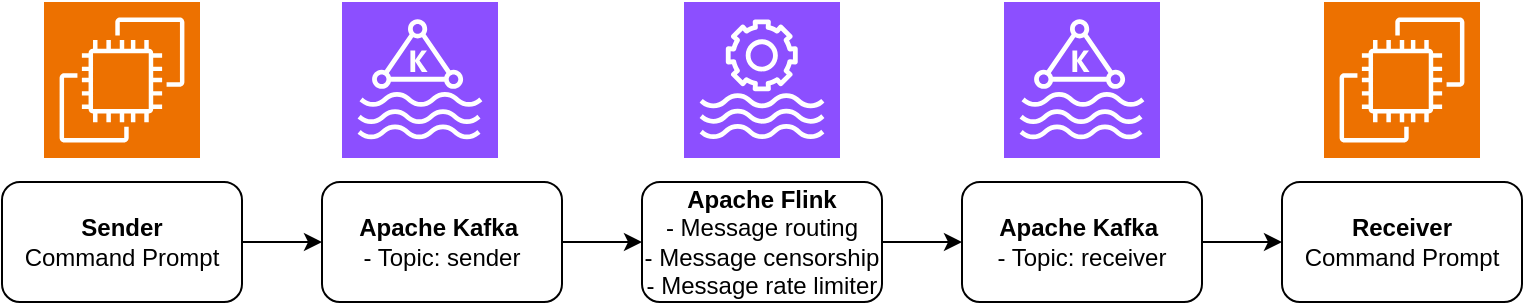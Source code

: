 <mxfile version="24.0.4" type="device">
  <diagram name="Page-1" id="uEpTK766FOd562SXk6sr">
    <mxGraphModel dx="1562" dy="845" grid="1" gridSize="10" guides="1" tooltips="1" connect="1" arrows="1" fold="1" page="1" pageScale="1" pageWidth="827" pageHeight="1169" math="0" shadow="0">
      <root>
        <mxCell id="0" />
        <mxCell id="1" parent="0" />
        <mxCell id="PH-Vk1JJaqevEaNReqmy-4" style="edgeStyle=orthogonalEdgeStyle;rounded=0;orthogonalLoop=1;jettySize=auto;html=1;entryX=0;entryY=0.5;entryDx=0;entryDy=0;" edge="1" parent="1" source="PH-Vk1JJaqevEaNReqmy-1" target="PH-Vk1JJaqevEaNReqmy-2">
          <mxGeometry relative="1" as="geometry" />
        </mxCell>
        <mxCell id="PH-Vk1JJaqevEaNReqmy-1" value="&lt;b&gt;Sender&lt;/b&gt;&lt;div&gt;Command Prompt&lt;/div&gt;" style="rounded=1;whiteSpace=wrap;html=1;" vertex="1" parent="1">
          <mxGeometry x="40" y="320" width="120" height="60" as="geometry" />
        </mxCell>
        <mxCell id="PH-Vk1JJaqevEaNReqmy-5" style="edgeStyle=orthogonalEdgeStyle;rounded=0;orthogonalLoop=1;jettySize=auto;html=1;" edge="1" parent="1" source="PH-Vk1JJaqevEaNReqmy-2" target="PH-Vk1JJaqevEaNReqmy-3">
          <mxGeometry relative="1" as="geometry" />
        </mxCell>
        <mxCell id="PH-Vk1JJaqevEaNReqmy-2" value="&lt;b&gt;Apache Kafka&amp;nbsp;&lt;/b&gt;&lt;div&gt;- Topic: sender&lt;/div&gt;" style="rounded=1;whiteSpace=wrap;html=1;" vertex="1" parent="1">
          <mxGeometry x="200" y="320" width="120" height="60" as="geometry" />
        </mxCell>
        <mxCell id="PH-Vk1JJaqevEaNReqmy-3" value="&lt;b&gt;Apache Flink&lt;/b&gt;&lt;div&gt;- Message routing&lt;/div&gt;&lt;div&gt;- Message censorship&lt;/div&gt;&lt;div&gt;- Message rate limiter&lt;/div&gt;" style="rounded=1;whiteSpace=wrap;html=1;" vertex="1" parent="1">
          <mxGeometry x="360" y="320" width="120" height="60" as="geometry" />
        </mxCell>
        <mxCell id="PH-Vk1JJaqevEaNReqmy-9" value="" style="edgeStyle=orthogonalEdgeStyle;rounded=0;orthogonalLoop=1;jettySize=auto;html=1;" edge="1" parent="1" source="PH-Vk1JJaqevEaNReqmy-3" target="PH-Vk1JJaqevEaNReqmy-8">
          <mxGeometry relative="1" as="geometry">
            <mxPoint x="540" y="350" as="sourcePoint" />
            <mxPoint x="640" y="350" as="targetPoint" />
          </mxGeometry>
        </mxCell>
        <mxCell id="PH-Vk1JJaqevEaNReqmy-12" style="edgeStyle=orthogonalEdgeStyle;rounded=0;orthogonalLoop=1;jettySize=auto;html=1;entryX=0;entryY=0.5;entryDx=0;entryDy=0;" edge="1" parent="1" source="PH-Vk1JJaqevEaNReqmy-8" target="PH-Vk1JJaqevEaNReqmy-11">
          <mxGeometry relative="1" as="geometry" />
        </mxCell>
        <mxCell id="PH-Vk1JJaqevEaNReqmy-8" value="&lt;b&gt;Apache Kafka&amp;nbsp;&lt;/b&gt;&lt;div&gt;- Topic: receiver&lt;/div&gt;" style="rounded=1;whiteSpace=wrap;html=1;" vertex="1" parent="1">
          <mxGeometry x="520" y="320" width="120" height="60" as="geometry" />
        </mxCell>
        <mxCell id="PH-Vk1JJaqevEaNReqmy-11" value="&lt;b&gt;Receiver&lt;/b&gt;&lt;div&gt;Command Prompt&lt;/div&gt;" style="rounded=1;whiteSpace=wrap;html=1;" vertex="1" parent="1">
          <mxGeometry x="680" y="320" width="120" height="60" as="geometry" />
        </mxCell>
        <mxCell id="PH-Vk1JJaqevEaNReqmy-15" value="" style="sketch=0;points=[[0,0,0],[0.25,0,0],[0.5,0,0],[0.75,0,0],[1,0,0],[0,1,0],[0.25,1,0],[0.5,1,0],[0.75,1,0],[1,1,0],[0,0.25,0],[0,0.5,0],[0,0.75,0],[1,0.25,0],[1,0.5,0],[1,0.75,0]];outlineConnect=0;fontColor=#232F3E;fillColor=#ED7100;strokeColor=#ffffff;dashed=0;verticalLabelPosition=bottom;verticalAlign=top;align=center;html=1;fontSize=12;fontStyle=0;aspect=fixed;shape=mxgraph.aws4.resourceIcon;resIcon=mxgraph.aws4.ec2;" vertex="1" parent="1">
          <mxGeometry x="61" y="230" width="78" height="78" as="geometry" />
        </mxCell>
        <mxCell id="PH-Vk1JJaqevEaNReqmy-16" value="" style="sketch=0;points=[[0,0,0],[0.25,0,0],[0.5,0,0],[0.75,0,0],[1,0,0],[0,1,0],[0.25,1,0],[0.5,1,0],[0.75,1,0],[1,1,0],[0,0.25,0],[0,0.5,0],[0,0.75,0],[1,0.25,0],[1,0.5,0],[1,0.75,0]];outlineConnect=0;fontColor=#232F3E;fillColor=#ED7100;strokeColor=#ffffff;dashed=0;verticalLabelPosition=bottom;verticalAlign=top;align=center;html=1;fontSize=12;fontStyle=0;aspect=fixed;shape=mxgraph.aws4.resourceIcon;resIcon=mxgraph.aws4.ec2;" vertex="1" parent="1">
          <mxGeometry x="701" y="230" width="78" height="78" as="geometry" />
        </mxCell>
        <mxCell id="PH-Vk1JJaqevEaNReqmy-17" value="" style="sketch=0;points=[[0,0,0],[0.25,0,0],[0.5,0,0],[0.75,0,0],[1,0,0],[0,1,0],[0.25,1,0],[0.5,1,0],[0.75,1,0],[1,1,0],[0,0.25,0],[0,0.5,0],[0,0.75,0],[1,0.25,0],[1,0.5,0],[1,0.75,0]];outlineConnect=0;fontColor=#232F3E;fillColor=#8C4FFF;strokeColor=#ffffff;dashed=0;verticalLabelPosition=bottom;verticalAlign=top;align=center;html=1;fontSize=12;fontStyle=0;aspect=fixed;shape=mxgraph.aws4.resourceIcon;resIcon=mxgraph.aws4.managed_streaming_for_kafka;" vertex="1" parent="1">
          <mxGeometry x="210" y="230" width="78" height="78" as="geometry" />
        </mxCell>
        <mxCell id="PH-Vk1JJaqevEaNReqmy-18" value="" style="sketch=0;points=[[0,0,0],[0.25,0,0],[0.5,0,0],[0.75,0,0],[1,0,0],[0,1,0],[0.25,1,0],[0.5,1,0],[0.75,1,0],[1,1,0],[0,0.25,0],[0,0.5,0],[0,0.75,0],[1,0.25,0],[1,0.5,0],[1,0.75,0]];outlineConnect=0;fontColor=#232F3E;fillColor=#8C4FFF;strokeColor=#ffffff;dashed=0;verticalLabelPosition=bottom;verticalAlign=top;align=center;html=1;fontSize=12;fontStyle=0;aspect=fixed;shape=mxgraph.aws4.resourceIcon;resIcon=mxgraph.aws4.managed_streaming_for_kafka;" vertex="1" parent="1">
          <mxGeometry x="541" y="230" width="78" height="78" as="geometry" />
        </mxCell>
        <mxCell id="PH-Vk1JJaqevEaNReqmy-19" value="" style="sketch=0;points=[[0,0,0],[0.25,0,0],[0.5,0,0],[0.75,0,0],[1,0,0],[0,1,0],[0.25,1,0],[0.5,1,0],[0.75,1,0],[1,1,0],[0,0.25,0],[0,0.5,0],[0,0.75,0],[1,0.25,0],[1,0.5,0],[1,0.75,0]];outlineConnect=0;fontColor=#232F3E;fillColor=#8C4FFF;strokeColor=#ffffff;dashed=0;verticalLabelPosition=bottom;verticalAlign=top;align=center;html=1;fontSize=12;fontStyle=0;aspect=fixed;shape=mxgraph.aws4.resourceIcon;resIcon=mxgraph.aws4.managed_service_for_apache_flink;" vertex="1" parent="1">
          <mxGeometry x="381" y="230" width="78" height="78" as="geometry" />
        </mxCell>
      </root>
    </mxGraphModel>
  </diagram>
</mxfile>
